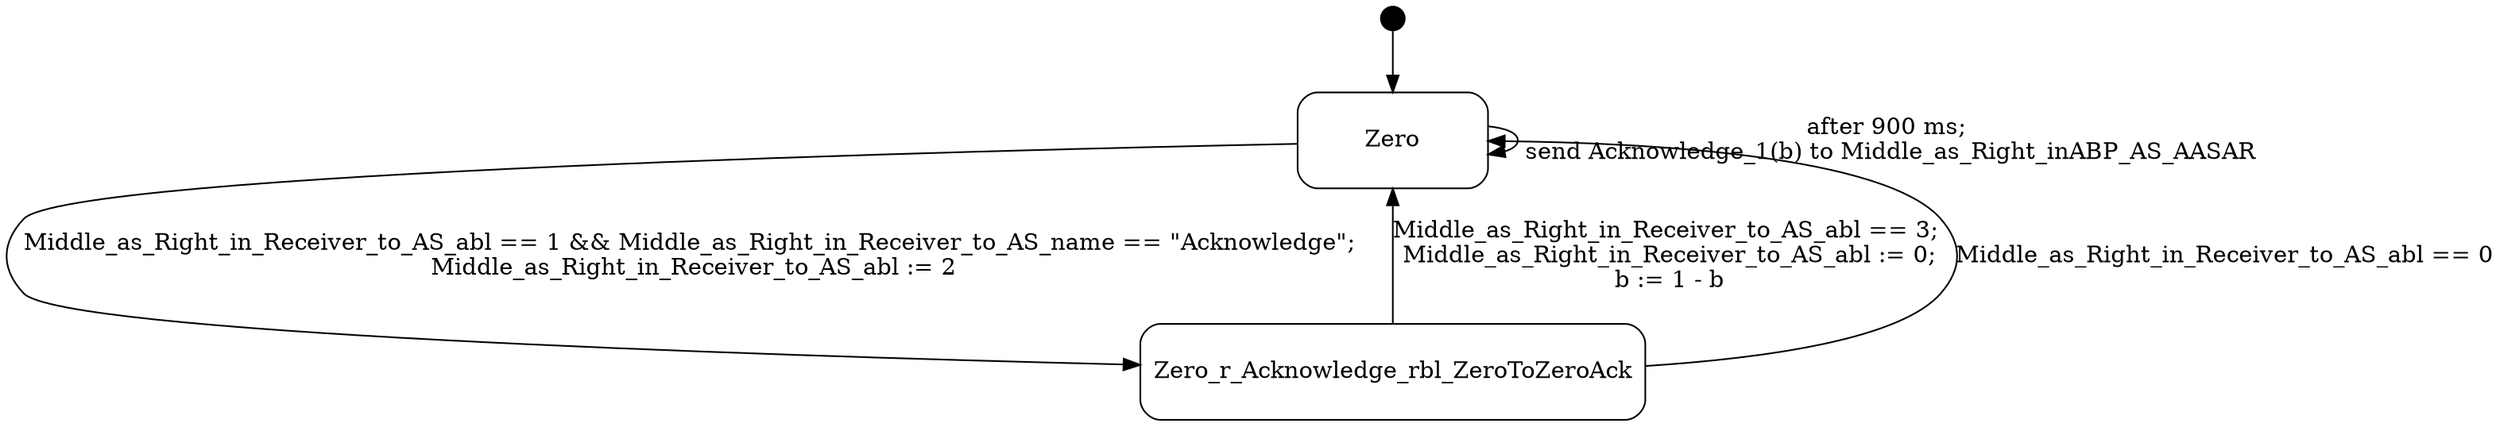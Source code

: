 digraph Middle_as_Right_inABP_AS_AS {
  compound = true;
  rank = LR;
node [shape = "point", height = "0.2"] Zero_extra node [shape = "Mrecord", height = "0.8", width = "1.6"] Zero Zero_extra -> Zero

node [shape = "Mrecord", height = "0.8", width = "1.6"] Zero_r_Acknowledge_rbl_ZeroToZeroAck



Zero -> Zero [label = "after 900 ms;\n send Acknowledge_1(b) to Middle_as_Right_inABP_AS_AASAR"];

Zero -> Zero_r_Acknowledge_rbl_ZeroToZeroAck [label = "Middle_as_Right_in_Receiver_to_AS_abl == 1 && Middle_as_Right_in_Receiver_to_AS_name == \"Acknowledge\";\n Middle_as_Right_in_Receiver_to_AS_abl := 2"];

Zero_r_Acknowledge_rbl_ZeroToZeroAck -> Zero [label = "Middle_as_Right_in_Receiver_to_AS_abl == 3;\n Middle_as_Right_in_Receiver_to_AS_abl := 0;\n b := 1 - b"];

Zero_r_Acknowledge_rbl_ZeroToZeroAck -> Zero [label = "Middle_as_Right_in_Receiver_to_AS_abl == 0"];

}
